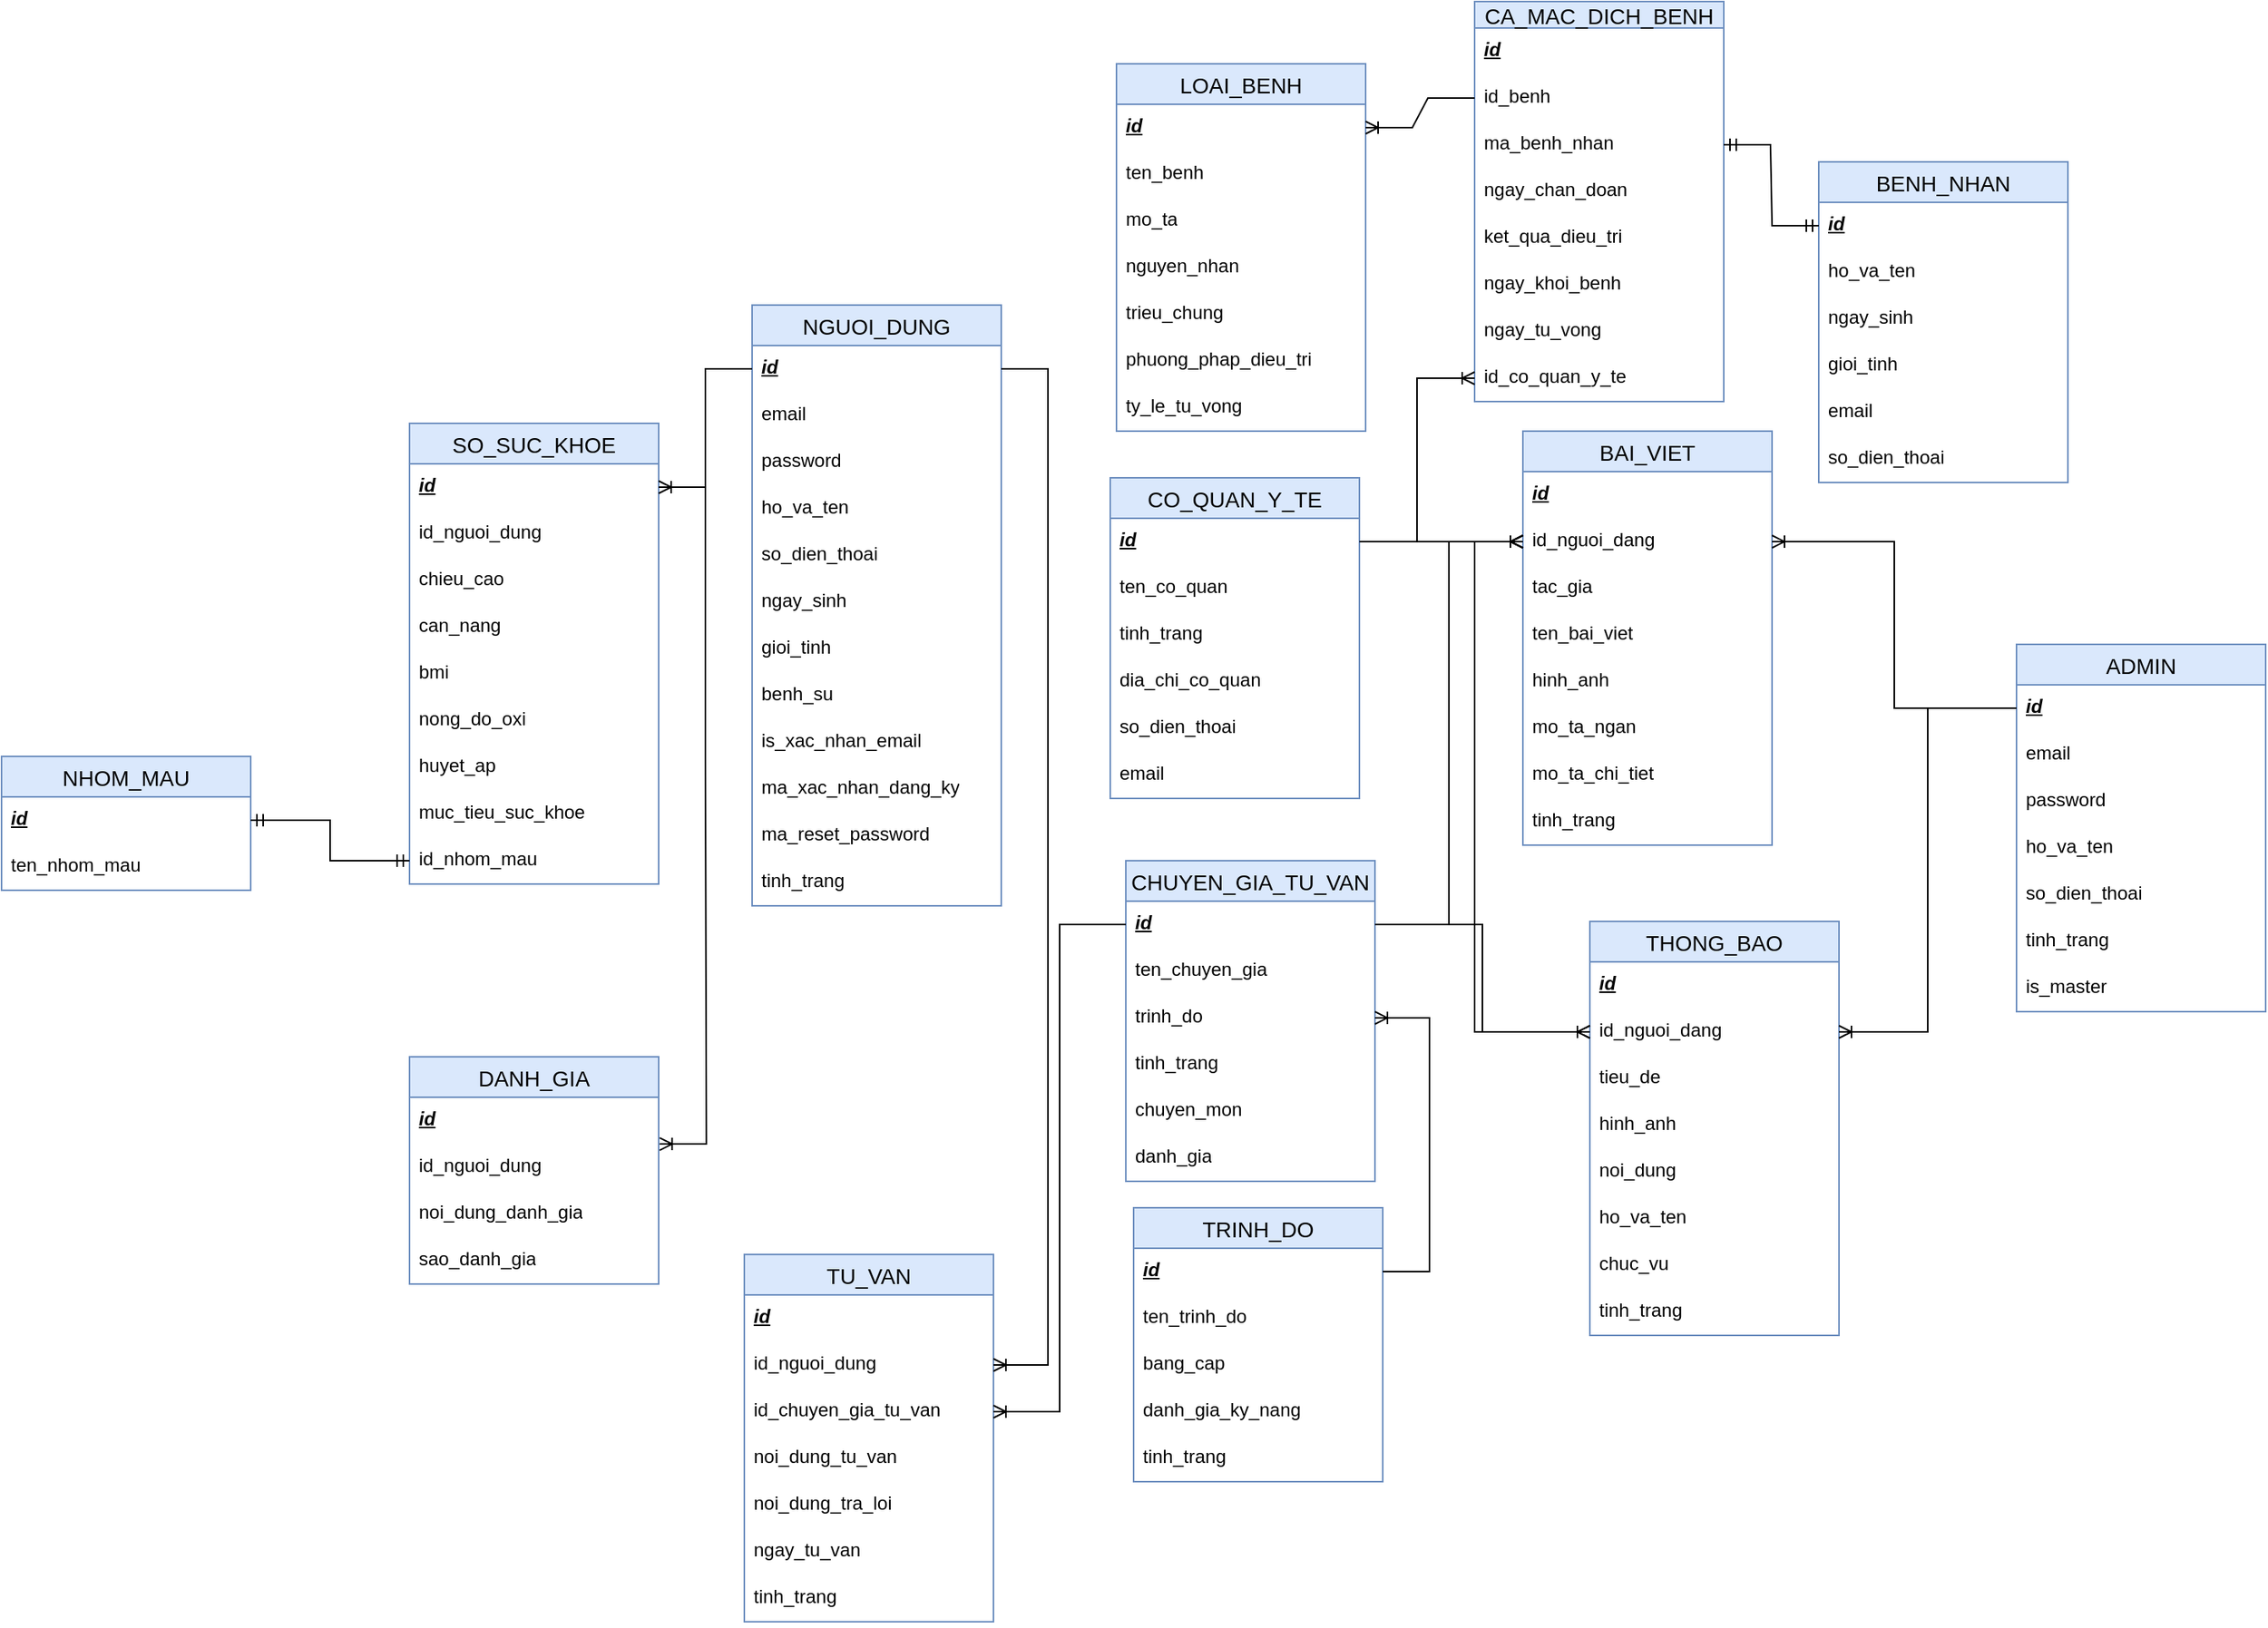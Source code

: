 <mxfile version="24.8.4">
  <diagram id="t9dSTeoqvGhKnrup0cK9" name="Trang-2">
    <mxGraphModel dx="2242" dy="531" grid="0" gridSize="10" guides="1" tooltips="1" connect="1" arrows="1" fold="1" page="0" pageScale="1" pageWidth="827" pageHeight="1169" math="0" shadow="0">
      <root>
        <mxCell id="0" />
        <mxCell id="1" parent="0" />
        <mxCell id="7sCz64JkW4zyO2tmwFbW-1" value="NGUOI_DUNG" style="swimlane;fontStyle=0;childLayout=stackLayout;horizontal=1;startSize=26;horizontalStack=0;resizeParent=1;resizeParentMax=0;resizeLast=0;collapsible=1;marginBottom=0;align=center;fontSize=14;fillColor=#dae8fc;strokeColor=#6c8ebf;" parent="1" vertex="1">
          <mxGeometry x="-403" y="230" width="160" height="386" as="geometry">
            <mxRectangle x="-379" y="280" width="130" height="29" as="alternateBounds" />
          </mxGeometry>
        </mxCell>
        <mxCell id="pv8q8BcIrjVy-YarjAFd-51" value="id" style="text;strokeColor=none;fillColor=none;spacingLeft=4;spacingRight=4;overflow=hidden;rotatable=0;points=[[0,0.5],[1,0.5]];portConstraint=eastwest;fontSize=12;whiteSpace=wrap;html=1;fontStyle=7" parent="7sCz64JkW4zyO2tmwFbW-1" vertex="1">
          <mxGeometry y="26" width="160" height="30" as="geometry" />
        </mxCell>
        <mxCell id="7sCz64JkW4zyO2tmwFbW-2" value="email" style="text;strokeColor=none;fillColor=none;spacingLeft=4;spacingRight=4;overflow=hidden;rotatable=0;points=[[0,0.5],[1,0.5]];portConstraint=eastwest;fontSize=12;whiteSpace=wrap;html=1;fontStyle=0" parent="7sCz64JkW4zyO2tmwFbW-1" vertex="1">
          <mxGeometry y="56" width="160" height="30" as="geometry" />
        </mxCell>
        <mxCell id="YBOyN7J89wjQ1aWQ57Ve-81" value="password" style="text;strokeColor=none;fillColor=none;spacingLeft=4;spacingRight=4;overflow=hidden;rotatable=0;points=[[0,0.5],[1,0.5]];portConstraint=eastwest;fontSize=12;whiteSpace=wrap;html=1;fontStyle=0" parent="7sCz64JkW4zyO2tmwFbW-1" vertex="1">
          <mxGeometry y="86" width="160" height="30" as="geometry" />
        </mxCell>
        <mxCell id="YBOyN7J89wjQ1aWQ57Ve-80" value="ho_va_ten" style="text;strokeColor=none;fillColor=none;spacingLeft=4;spacingRight=4;overflow=hidden;rotatable=0;points=[[0,0.5],[1,0.5]];portConstraint=eastwest;fontSize=12;whiteSpace=wrap;html=1;" parent="7sCz64JkW4zyO2tmwFbW-1" vertex="1">
          <mxGeometry y="116" width="160" height="30" as="geometry" />
        </mxCell>
        <mxCell id="7sCz64JkW4zyO2tmwFbW-3" value="so_dien_thoai" style="text;strokeColor=none;fillColor=none;spacingLeft=4;spacingRight=4;overflow=hidden;rotatable=0;points=[[0,0.5],[1,0.5]];portConstraint=eastwest;fontSize=12;whiteSpace=wrap;html=1;" parent="7sCz64JkW4zyO2tmwFbW-1" vertex="1">
          <mxGeometry y="146" width="160" height="30" as="geometry" />
        </mxCell>
        <mxCell id="7sCz64JkW4zyO2tmwFbW-4" value="ngay_sinh" style="text;strokeColor=none;fillColor=none;spacingLeft=4;spacingRight=4;overflow=hidden;rotatable=0;points=[[0,0.5],[1,0.5]];portConstraint=eastwest;fontSize=12;whiteSpace=wrap;html=1;" parent="7sCz64JkW4zyO2tmwFbW-1" vertex="1">
          <mxGeometry y="176" width="160" height="30" as="geometry" />
        </mxCell>
        <mxCell id="YBOyN7J89wjQ1aWQ57Ve-97" value="gioi_tinh" style="text;strokeColor=none;fillColor=none;spacingLeft=4;spacingRight=4;overflow=hidden;rotatable=0;points=[[0,0.5],[1,0.5]];portConstraint=eastwest;fontSize=12;whiteSpace=wrap;html=1;" parent="7sCz64JkW4zyO2tmwFbW-1" vertex="1">
          <mxGeometry y="206" width="160" height="30" as="geometry" />
        </mxCell>
        <mxCell id="K3TA7nT7IBFAVSTMMYG5-1" value="&lt;font style=&quot;vertical-align: inherit;&quot;&gt;&lt;font style=&quot;vertical-align: inherit;&quot;&gt;benh_su&lt;/font&gt;&lt;/font&gt;" style="text;strokeColor=none;fillColor=none;spacingLeft=4;spacingRight=4;overflow=hidden;rotatable=0;points=[[0,0.5],[1,0.5]];portConstraint=eastwest;fontSize=12;whiteSpace=wrap;html=1;" parent="7sCz64JkW4zyO2tmwFbW-1" vertex="1">
          <mxGeometry y="236" width="160" height="30" as="geometry" />
        </mxCell>
        <mxCell id="7sCz64JkW4zyO2tmwFbW-5" value="is_xac_nhan_email" style="text;strokeColor=none;fillColor=none;spacingLeft=4;spacingRight=4;overflow=hidden;rotatable=0;points=[[0,0.5],[1,0.5]];portConstraint=eastwest;fontSize=12;whiteSpace=wrap;html=1;" parent="7sCz64JkW4zyO2tmwFbW-1" vertex="1">
          <mxGeometry y="266" width="160" height="30" as="geometry" />
        </mxCell>
        <mxCell id="7sCz64JkW4zyO2tmwFbW-6" value="ma_xac_nhan_dang_ky" style="text;strokeColor=none;fillColor=none;spacingLeft=4;spacingRight=4;overflow=hidden;rotatable=0;points=[[0,0.5],[1,0.5]];portConstraint=eastwest;fontSize=12;whiteSpace=wrap;html=1;" parent="7sCz64JkW4zyO2tmwFbW-1" vertex="1">
          <mxGeometry y="296" width="160" height="30" as="geometry" />
        </mxCell>
        <mxCell id="X1IAccGIHCLKPfanxtwj-1" value="ma_reset_password" style="text;strokeColor=none;fillColor=none;spacingLeft=4;spacingRight=4;overflow=hidden;rotatable=0;points=[[0,0.5],[1,0.5]];portConstraint=eastwest;fontSize=12;whiteSpace=wrap;html=1;" parent="7sCz64JkW4zyO2tmwFbW-1" vertex="1">
          <mxGeometry y="326" width="160" height="30" as="geometry" />
        </mxCell>
        <mxCell id="pv8q8BcIrjVy-YarjAFd-65" value="tinh_trang" style="text;strokeColor=none;fillColor=none;spacingLeft=4;spacingRight=4;overflow=hidden;rotatable=0;points=[[0,0.5],[1,0.5]];portConstraint=eastwest;fontSize=12;whiteSpace=wrap;html=1;" parent="7sCz64JkW4zyO2tmwFbW-1" vertex="1">
          <mxGeometry y="356" width="160" height="30" as="geometry" />
        </mxCell>
        <mxCell id="M7riaCzkeFW2VXcS5Jm6-1" value="SO_SUC_KHOE" style="swimlane;fontStyle=0;childLayout=stackLayout;horizontal=1;startSize=26;horizontalStack=0;resizeParent=1;resizeParentMax=0;resizeLast=0;collapsible=1;marginBottom=0;align=center;fontSize=14;fillColor=#dae8fc;strokeColor=#6c8ebf;" parent="1" vertex="1">
          <mxGeometry x="-623" y="306" width="160" height="296" as="geometry" />
        </mxCell>
        <mxCell id="YBOyN7J89wjQ1aWQ57Ve-105" value="id" style="text;strokeColor=none;fillColor=none;spacingLeft=4;spacingRight=4;overflow=hidden;rotatable=0;points=[[0,0.5],[1,0.5]];portConstraint=eastwest;fontSize=12;whiteSpace=wrap;html=1;fontStyle=7" parent="M7riaCzkeFW2VXcS5Jm6-1" vertex="1">
          <mxGeometry y="26" width="160" height="30" as="geometry" />
        </mxCell>
        <mxCell id="M7riaCzkeFW2VXcS5Jm6-2" value="id_nguoi_dung" style="text;strokeColor=none;fillColor=none;spacingLeft=4;spacingRight=4;overflow=hidden;rotatable=0;points=[[0,0.5],[1,0.5]];portConstraint=eastwest;fontSize=12;whiteSpace=wrap;html=1;" parent="M7riaCzkeFW2VXcS5Jm6-1" vertex="1">
          <mxGeometry y="56" width="160" height="30" as="geometry" />
        </mxCell>
        <mxCell id="M7riaCzkeFW2VXcS5Jm6-5" value="chieu_cao" style="text;strokeColor=none;fillColor=none;spacingLeft=4;spacingRight=4;overflow=hidden;rotatable=0;points=[[0,0.5],[1,0.5]];portConstraint=eastwest;fontSize=12;whiteSpace=wrap;html=1;" parent="M7riaCzkeFW2VXcS5Jm6-1" vertex="1">
          <mxGeometry y="86" width="160" height="30" as="geometry" />
        </mxCell>
        <mxCell id="YBOyN7J89wjQ1aWQ57Ve-84" value="can_nang" style="text;strokeColor=none;fillColor=none;spacingLeft=4;spacingRight=4;overflow=hidden;rotatable=0;points=[[0,0.5],[1,0.5]];portConstraint=eastwest;fontSize=12;whiteSpace=wrap;html=1;" parent="M7riaCzkeFW2VXcS5Jm6-1" vertex="1">
          <mxGeometry y="116" width="160" height="30" as="geometry" />
        </mxCell>
        <mxCell id="YBOyN7J89wjQ1aWQ57Ve-86" value="bmi" style="text;strokeColor=none;fillColor=none;spacingLeft=4;spacingRight=4;overflow=hidden;rotatable=0;points=[[0,0.5],[1,0.5]];portConstraint=eastwest;fontSize=12;whiteSpace=wrap;html=1;" parent="M7riaCzkeFW2VXcS5Jm6-1" vertex="1">
          <mxGeometry y="146" width="160" height="30" as="geometry" />
        </mxCell>
        <mxCell id="pv8q8BcIrjVy-YarjAFd-64" value="nong_do_oxi" style="text;strokeColor=none;fillColor=none;spacingLeft=4;spacingRight=4;overflow=hidden;rotatable=0;points=[[0,0.5],[1,0.5]];portConstraint=eastwest;fontSize=12;whiteSpace=wrap;html=1;" parent="M7riaCzkeFW2VXcS5Jm6-1" vertex="1">
          <mxGeometry y="176" width="160" height="30" as="geometry" />
        </mxCell>
        <mxCell id="BHahCgvENP3E6zG44DGR-1" value="huyet_ap" style="text;strokeColor=none;fillColor=none;spacingLeft=4;spacingRight=4;overflow=hidden;rotatable=0;points=[[0,0.5],[1,0.5]];portConstraint=eastwest;fontSize=12;whiteSpace=wrap;html=1;" parent="M7riaCzkeFW2VXcS5Jm6-1" vertex="1">
          <mxGeometry y="206" width="160" height="30" as="geometry" />
        </mxCell>
        <mxCell id="K3TA7nT7IBFAVSTMMYG5-2" value="&lt;font style=&quot;vertical-align: inherit;&quot;&gt;&lt;font style=&quot;vertical-align: inherit;&quot;&gt;muc_tieu_suc_khoe&lt;/font&gt;&lt;/font&gt;" style="text;strokeColor=none;fillColor=none;spacingLeft=4;spacingRight=4;overflow=hidden;rotatable=0;points=[[0,0.5],[1,0.5]];portConstraint=eastwest;fontSize=12;whiteSpace=wrap;html=1;" parent="M7riaCzkeFW2VXcS5Jm6-1" vertex="1">
          <mxGeometry y="236" width="160" height="30" as="geometry" />
        </mxCell>
        <mxCell id="L98puYokEUI1ECVbYJN4-20" value="id_nhom_mau" style="text;strokeColor=none;fillColor=none;spacingLeft=4;spacingRight=4;overflow=hidden;rotatable=0;points=[[0,0.5],[1,0.5]];portConstraint=eastwest;fontSize=12;whiteSpace=wrap;html=1;" parent="M7riaCzkeFW2VXcS5Jm6-1" vertex="1">
          <mxGeometry y="266" width="160" height="30" as="geometry" />
        </mxCell>
        <mxCell id="pv8q8BcIrjVy-YarjAFd-14" value="BAI_VIET" style="swimlane;fontStyle=0;childLayout=stackLayout;horizontal=1;startSize=26;horizontalStack=0;resizeParent=1;resizeParentMax=0;resizeLast=0;collapsible=1;marginBottom=0;align=center;fontSize=14;fillColor=#dae8fc;strokeColor=#6c8ebf;" parent="1" vertex="1">
          <mxGeometry x="92" y="311" width="160" height="266" as="geometry" />
        </mxCell>
        <mxCell id="pv8q8BcIrjVy-YarjAFd-44" value="id" style="text;strokeColor=none;fillColor=none;spacingLeft=4;spacingRight=4;overflow=hidden;rotatable=0;points=[[0,0.5],[1,0.5]];portConstraint=eastwest;fontSize=12;whiteSpace=wrap;html=1;fontStyle=7" parent="pv8q8BcIrjVy-YarjAFd-14" vertex="1">
          <mxGeometry y="26" width="160" height="30" as="geometry" />
        </mxCell>
        <mxCell id="pv8q8BcIrjVy-YarjAFd-20" value="id_nguoi_dang" style="text;strokeColor=none;fillColor=none;spacingLeft=4;spacingRight=4;overflow=hidden;rotatable=0;points=[[0,0.5],[1,0.5]];portConstraint=eastwest;fontSize=12;whiteSpace=wrap;html=1;" parent="pv8q8BcIrjVy-YarjAFd-14" vertex="1">
          <mxGeometry y="56" width="160" height="30" as="geometry" />
        </mxCell>
        <mxCell id="L98puYokEUI1ECVbYJN4-34" value="&lt;font style=&quot;vertical-align: inherit;&quot;&gt;&lt;font style=&quot;vertical-align: inherit;&quot;&gt;tac_gia&lt;/font&gt;&lt;/font&gt;" style="text;strokeColor=none;fillColor=none;spacingLeft=4;spacingRight=4;overflow=hidden;rotatable=0;points=[[0,0.5],[1,0.5]];portConstraint=eastwest;fontSize=12;whiteSpace=wrap;html=1;" parent="pv8q8BcIrjVy-YarjAFd-14" vertex="1">
          <mxGeometry y="86" width="160" height="30" as="geometry" />
        </mxCell>
        <mxCell id="pv8q8BcIrjVy-YarjAFd-16" value="ten_bai_viet" style="text;strokeColor=none;fillColor=none;spacingLeft=4;spacingRight=4;overflow=hidden;rotatable=0;points=[[0,0.5],[1,0.5]];portConstraint=eastwest;fontSize=12;whiteSpace=wrap;html=1;" parent="pv8q8BcIrjVy-YarjAFd-14" vertex="1">
          <mxGeometry y="116" width="160" height="30" as="geometry" />
        </mxCell>
        <mxCell id="pv8q8BcIrjVy-YarjAFd-17" value="hinh_anh" style="text;strokeColor=none;fillColor=none;spacingLeft=4;spacingRight=4;overflow=hidden;rotatable=0;points=[[0,0.5],[1,0.5]];portConstraint=eastwest;fontSize=12;whiteSpace=wrap;html=1;" parent="pv8q8BcIrjVy-YarjAFd-14" vertex="1">
          <mxGeometry y="146" width="160" height="30" as="geometry" />
        </mxCell>
        <mxCell id="pv8q8BcIrjVy-YarjAFd-19" value="mo_ta_ngan" style="text;strokeColor=none;fillColor=none;spacingLeft=4;spacingRight=4;overflow=hidden;rotatable=0;points=[[0,0.5],[1,0.5]];portConstraint=eastwest;fontSize=12;whiteSpace=wrap;html=1;" parent="pv8q8BcIrjVy-YarjAFd-14" vertex="1">
          <mxGeometry y="176" width="160" height="30" as="geometry" />
        </mxCell>
        <mxCell id="v_e1AB3VxnnW-56_NmVR-10" value="mo_ta_chi_tiet" style="text;strokeColor=none;fillColor=none;spacingLeft=4;spacingRight=4;overflow=hidden;rotatable=0;points=[[0,0.5],[1,0.5]];portConstraint=eastwest;fontSize=12;whiteSpace=wrap;html=1;" parent="pv8q8BcIrjVy-YarjAFd-14" vertex="1">
          <mxGeometry y="206" width="160" height="30" as="geometry" />
        </mxCell>
        <mxCell id="pv8q8BcIrjVy-YarjAFd-18" value="tinh_trang" style="text;strokeColor=none;fillColor=none;spacingLeft=4;spacingRight=4;overflow=hidden;rotatable=0;points=[[0,0.5],[1,0.5]];portConstraint=eastwest;fontSize=12;whiteSpace=wrap;html=1;" parent="pv8q8BcIrjVy-YarjAFd-14" vertex="1">
          <mxGeometry y="236" width="160" height="30" as="geometry" />
        </mxCell>
        <mxCell id="pv8q8BcIrjVy-YarjAFd-28" value="ADMIN" style="swimlane;fontStyle=0;childLayout=stackLayout;horizontal=1;startSize=26;horizontalStack=0;resizeParent=1;resizeParentMax=0;resizeLast=0;collapsible=1;marginBottom=0;align=center;fontSize=14;fillColor=#dae8fc;strokeColor=#6c8ebf;" parent="1" vertex="1">
          <mxGeometry x="409" y="448" width="160" height="236" as="geometry" />
        </mxCell>
        <mxCell id="YBOyN7J89wjQ1aWQ57Ve-100" value="id" style="text;strokeColor=none;fillColor=none;spacingLeft=4;spacingRight=4;overflow=hidden;rotatable=0;points=[[0,0.5],[1,0.5]];portConstraint=eastwest;fontSize=12;whiteSpace=wrap;html=1;fontStyle=7" parent="pv8q8BcIrjVy-YarjAFd-28" vertex="1">
          <mxGeometry y="26" width="160" height="30" as="geometry" />
        </mxCell>
        <mxCell id="pv8q8BcIrjVy-YarjAFd-29" value="email" style="text;strokeColor=none;fillColor=none;spacingLeft=4;spacingRight=4;overflow=hidden;rotatable=0;points=[[0,0.5],[1,0.5]];portConstraint=eastwest;fontSize=12;whiteSpace=wrap;html=1;" parent="pv8q8BcIrjVy-YarjAFd-28" vertex="1">
          <mxGeometry y="56" width="160" height="30" as="geometry" />
        </mxCell>
        <mxCell id="YBOyN7J89wjQ1aWQ57Ve-101" value="password" style="text;strokeColor=none;fillColor=none;spacingLeft=4;spacingRight=4;overflow=hidden;rotatable=0;points=[[0,0.5],[1,0.5]];portConstraint=eastwest;fontSize=12;whiteSpace=wrap;html=1;" parent="pv8q8BcIrjVy-YarjAFd-28" vertex="1">
          <mxGeometry y="86" width="160" height="30" as="geometry" />
        </mxCell>
        <mxCell id="YBOyN7J89wjQ1aWQ57Ve-102" value="ho_va_ten" style="text;strokeColor=none;fillColor=none;spacingLeft=4;spacingRight=4;overflow=hidden;rotatable=0;points=[[0,0.5],[1,0.5]];portConstraint=eastwest;fontSize=12;whiteSpace=wrap;html=1;" parent="pv8q8BcIrjVy-YarjAFd-28" vertex="1">
          <mxGeometry y="116" width="160" height="30" as="geometry" />
        </mxCell>
        <mxCell id="v_e1AB3VxnnW-56_NmVR-12" value="so_dien_thoai" style="text;strokeColor=none;fillColor=none;spacingLeft=4;spacingRight=4;overflow=hidden;rotatable=0;points=[[0,0.5],[1,0.5]];portConstraint=eastwest;fontSize=12;whiteSpace=wrap;html=1;" parent="pv8q8BcIrjVy-YarjAFd-28" vertex="1">
          <mxGeometry y="146" width="160" height="30" as="geometry" />
        </mxCell>
        <mxCell id="pv8q8BcIrjVy-YarjAFd-63" value="tinh_trang" style="text;strokeColor=none;fillColor=none;spacingLeft=4;spacingRight=4;overflow=hidden;rotatable=0;points=[[0,0.5],[1,0.5]];portConstraint=eastwest;fontSize=12;whiteSpace=wrap;html=1;" parent="pv8q8BcIrjVy-YarjAFd-28" vertex="1">
          <mxGeometry y="176" width="160" height="30" as="geometry" />
        </mxCell>
        <mxCell id="K3TA7nT7IBFAVSTMMYG5-39" value="is_master" style="text;strokeColor=none;fillColor=none;spacingLeft=4;spacingRight=4;overflow=hidden;rotatable=0;points=[[0,0.5],[1,0.5]];portConstraint=eastwest;fontSize=12;whiteSpace=wrap;html=1;" parent="pv8q8BcIrjVy-YarjAFd-28" vertex="1">
          <mxGeometry y="206" width="160" height="30" as="geometry" />
        </mxCell>
        <mxCell id="v_e1AB3VxnnW-56_NmVR-21" value="THONG_BAO" style="swimlane;fontStyle=0;childLayout=stackLayout;horizontal=1;startSize=26;horizontalStack=0;resizeParent=1;resizeParentMax=0;resizeLast=0;collapsible=1;marginBottom=0;align=center;fontSize=14;fillColor=#dae8fc;strokeColor=#6c8ebf;" parent="1" vertex="1">
          <mxGeometry x="135" y="626" width="160" height="266" as="geometry" />
        </mxCell>
        <mxCell id="v_e1AB3VxnnW-56_NmVR-22" value="id" style="text;strokeColor=none;fillColor=none;spacingLeft=4;spacingRight=4;overflow=hidden;rotatable=0;points=[[0,0.5],[1,0.5]];portConstraint=eastwest;fontSize=12;whiteSpace=wrap;html=1;fontStyle=7" parent="v_e1AB3VxnnW-56_NmVR-21" vertex="1">
          <mxGeometry y="26" width="160" height="30" as="geometry" />
        </mxCell>
        <mxCell id="v_e1AB3VxnnW-56_NmVR-23" value="id_nguoi_dang" style="text;strokeColor=none;fillColor=none;spacingLeft=4;spacingRight=4;overflow=hidden;rotatable=0;points=[[0,0.5],[1,0.5]];portConstraint=eastwest;fontSize=12;whiteSpace=wrap;html=1;" parent="v_e1AB3VxnnW-56_NmVR-21" vertex="1">
          <mxGeometry y="56" width="160" height="30" as="geometry" />
        </mxCell>
        <mxCell id="v_e1AB3VxnnW-56_NmVR-24" value="tieu_de" style="text;strokeColor=none;fillColor=none;spacingLeft=4;spacingRight=4;overflow=hidden;rotatable=0;points=[[0,0.5],[1,0.5]];portConstraint=eastwest;fontSize=12;whiteSpace=wrap;html=1;" parent="v_e1AB3VxnnW-56_NmVR-21" vertex="1">
          <mxGeometry y="86" width="160" height="30" as="geometry" />
        </mxCell>
        <mxCell id="v_e1AB3VxnnW-56_NmVR-25" value="hinh_anh" style="text;strokeColor=none;fillColor=none;spacingLeft=4;spacingRight=4;overflow=hidden;rotatable=0;points=[[0,0.5],[1,0.5]];portConstraint=eastwest;fontSize=12;whiteSpace=wrap;html=1;" parent="v_e1AB3VxnnW-56_NmVR-21" vertex="1">
          <mxGeometry y="116" width="160" height="30" as="geometry" />
        </mxCell>
        <mxCell id="v_e1AB3VxnnW-56_NmVR-26" value="noi_dung" style="text;strokeColor=none;fillColor=none;spacingLeft=4;spacingRight=4;overflow=hidden;rotatable=0;points=[[0,0.5],[1,0.5]];portConstraint=eastwest;fontSize=12;whiteSpace=wrap;html=1;" parent="v_e1AB3VxnnW-56_NmVR-21" vertex="1">
          <mxGeometry y="146" width="160" height="30" as="geometry" />
        </mxCell>
        <mxCell id="v_e1AB3VxnnW-56_NmVR-27" value="ho_va_ten" style="text;strokeColor=none;fillColor=none;spacingLeft=4;spacingRight=4;overflow=hidden;rotatable=0;points=[[0,0.5],[1,0.5]];portConstraint=eastwest;fontSize=12;whiteSpace=wrap;html=1;" parent="v_e1AB3VxnnW-56_NmVR-21" vertex="1">
          <mxGeometry y="176" width="160" height="30" as="geometry" />
        </mxCell>
        <mxCell id="v_e1AB3VxnnW-56_NmVR-29" value="chuc_vu" style="text;strokeColor=none;fillColor=none;spacingLeft=4;spacingRight=4;overflow=hidden;rotatable=0;points=[[0,0.5],[1,0.5]];portConstraint=eastwest;fontSize=12;whiteSpace=wrap;html=1;" parent="v_e1AB3VxnnW-56_NmVR-21" vertex="1">
          <mxGeometry y="206" width="160" height="30" as="geometry" />
        </mxCell>
        <mxCell id="v_e1AB3VxnnW-56_NmVR-28" value="tinh_trang" style="text;strokeColor=none;fillColor=none;spacingLeft=4;spacingRight=4;overflow=hidden;rotatable=0;points=[[0,0.5],[1,0.5]];portConstraint=eastwest;fontSize=12;whiteSpace=wrap;html=1;" parent="v_e1AB3VxnnW-56_NmVR-21" vertex="1">
          <mxGeometry y="236" width="160" height="30" as="geometry" />
        </mxCell>
        <mxCell id="v_e1AB3VxnnW-56_NmVR-13" value="TU_VAN" style="swimlane;fontStyle=0;childLayout=stackLayout;horizontal=1;startSize=26;horizontalStack=0;resizeParent=1;resizeParentMax=0;resizeLast=0;collapsible=1;marginBottom=0;align=center;fontSize=14;fillColor=#dae8fc;strokeColor=#6c8ebf;" parent="1" vertex="1">
          <mxGeometry x="-408" y="840" width="160" height="236" as="geometry" />
        </mxCell>
        <mxCell id="v_e1AB3VxnnW-56_NmVR-14" value="id" style="text;strokeColor=none;fillColor=none;spacingLeft=4;spacingRight=4;overflow=hidden;rotatable=0;points=[[0,0.5],[1,0.5]];portConstraint=eastwest;fontSize=12;whiteSpace=wrap;html=1;fontStyle=7" parent="v_e1AB3VxnnW-56_NmVR-13" vertex="1">
          <mxGeometry y="26" width="160" height="30" as="geometry" />
        </mxCell>
        <mxCell id="v_e1AB3VxnnW-56_NmVR-15" value="id_nguoi_dung" style="text;strokeColor=none;fillColor=none;spacingLeft=4;spacingRight=4;overflow=hidden;rotatable=0;points=[[0,0.5],[1,0.5]];portConstraint=eastwest;fontSize=12;whiteSpace=wrap;html=1;" parent="v_e1AB3VxnnW-56_NmVR-13" vertex="1">
          <mxGeometry y="56" width="160" height="30" as="geometry" />
        </mxCell>
        <mxCell id="v_e1AB3VxnnW-56_NmVR-62" value="id_chuyen_gia_tu_van" style="text;strokeColor=none;fillColor=none;spacingLeft=4;spacingRight=4;overflow=hidden;rotatable=0;points=[[0,0.5],[1,0.5]];portConstraint=eastwest;fontSize=12;whiteSpace=wrap;html=1;" parent="v_e1AB3VxnnW-56_NmVR-13" vertex="1">
          <mxGeometry y="86" width="160" height="30" as="geometry" />
        </mxCell>
        <mxCell id="v_e1AB3VxnnW-56_NmVR-16" value="noi_dung_tu_van" style="text;strokeColor=none;fillColor=none;spacingLeft=4;spacingRight=4;overflow=hidden;rotatable=0;points=[[0,0.5],[1,0.5]];portConstraint=eastwest;fontSize=12;whiteSpace=wrap;html=1;" parent="v_e1AB3VxnnW-56_NmVR-13" vertex="1">
          <mxGeometry y="116" width="160" height="30" as="geometry" />
        </mxCell>
        <mxCell id="v_e1AB3VxnnW-56_NmVR-17" value="noi_dung_tra_loi" style="text;strokeColor=none;fillColor=none;spacingLeft=4;spacingRight=4;overflow=hidden;rotatable=0;points=[[0,0.5],[1,0.5]];portConstraint=eastwest;fontSize=12;whiteSpace=wrap;html=1;" parent="v_e1AB3VxnnW-56_NmVR-13" vertex="1">
          <mxGeometry y="146" width="160" height="30" as="geometry" />
        </mxCell>
        <mxCell id="v_e1AB3VxnnW-56_NmVR-18" value="ngay_tu_van" style="text;strokeColor=none;fillColor=none;spacingLeft=4;spacingRight=4;overflow=hidden;rotatable=0;points=[[0,0.5],[1,0.5]];portConstraint=eastwest;fontSize=12;whiteSpace=wrap;html=1;" parent="v_e1AB3VxnnW-56_NmVR-13" vertex="1">
          <mxGeometry y="176" width="160" height="30" as="geometry" />
        </mxCell>
        <mxCell id="K3TA7nT7IBFAVSTMMYG5-30" value="tinh_trang" style="text;strokeColor=none;fillColor=none;spacingLeft=4;spacingRight=4;overflow=hidden;rotatable=0;points=[[0,0.5],[1,0.5]];portConstraint=eastwest;fontSize=12;whiteSpace=wrap;html=1;" parent="v_e1AB3VxnnW-56_NmVR-13" vertex="1">
          <mxGeometry y="206" width="160" height="30" as="geometry" />
        </mxCell>
        <mxCell id="v_e1AB3VxnnW-56_NmVR-30" value="DANH_GIA" style="swimlane;fontStyle=0;childLayout=stackLayout;horizontal=1;startSize=26;horizontalStack=0;resizeParent=1;resizeParentMax=0;resizeLast=0;collapsible=1;marginBottom=0;align=center;fontSize=14;fillColor=#dae8fc;strokeColor=#6c8ebf;" parent="1" vertex="1">
          <mxGeometry x="-623" y="713" width="160" height="146" as="geometry" />
        </mxCell>
        <mxCell id="v_e1AB3VxnnW-56_NmVR-31" value="id" style="text;strokeColor=none;fillColor=none;spacingLeft=4;spacingRight=4;overflow=hidden;rotatable=0;points=[[0,0.5],[1,0.5]];portConstraint=eastwest;fontSize=12;whiteSpace=wrap;html=1;fontStyle=7" parent="v_e1AB3VxnnW-56_NmVR-30" vertex="1">
          <mxGeometry y="26" width="160" height="30" as="geometry" />
        </mxCell>
        <mxCell id="v_e1AB3VxnnW-56_NmVR-32" value="id_nguoi_dung" style="text;strokeColor=none;fillColor=none;spacingLeft=4;spacingRight=4;overflow=hidden;rotatable=0;points=[[0,0.5],[1,0.5]];portConstraint=eastwest;fontSize=12;whiteSpace=wrap;html=1;" parent="v_e1AB3VxnnW-56_NmVR-30" vertex="1">
          <mxGeometry y="56" width="160" height="30" as="geometry" />
        </mxCell>
        <mxCell id="v_e1AB3VxnnW-56_NmVR-33" value="noi_dung_danh_gia" style="text;strokeColor=none;fillColor=none;spacingLeft=4;spacingRight=4;overflow=hidden;rotatable=0;points=[[0,0.5],[1,0.5]];portConstraint=eastwest;fontSize=12;whiteSpace=wrap;html=1;" parent="v_e1AB3VxnnW-56_NmVR-30" vertex="1">
          <mxGeometry y="86" width="160" height="30" as="geometry" />
        </mxCell>
        <mxCell id="v_e1AB3VxnnW-56_NmVR-34" value="sao_danh_gia" style="text;strokeColor=none;fillColor=none;spacingLeft=4;spacingRight=4;overflow=hidden;rotatable=0;points=[[0,0.5],[1,0.5]];portConstraint=eastwest;fontSize=12;whiteSpace=wrap;html=1;" parent="v_e1AB3VxnnW-56_NmVR-30" vertex="1">
          <mxGeometry y="116" width="160" height="30" as="geometry" />
        </mxCell>
        <mxCell id="v_e1AB3VxnnW-56_NmVR-38" value="CA_MAC_DICH_BENH" style="swimlane;fontStyle=0;childLayout=stackLayout;horizontal=1;startSize=17;horizontalStack=0;resizeParent=1;resizeParentMax=0;resizeLast=0;collapsible=1;marginBottom=0;align=center;fontSize=14;fillColor=#dae8fc;strokeColor=#6c8ebf;" parent="1" vertex="1">
          <mxGeometry x="61" y="35" width="160" height="257" as="geometry" />
        </mxCell>
        <mxCell id="v_e1AB3VxnnW-56_NmVR-39" value="id" style="text;strokeColor=none;fillColor=none;spacingLeft=4;spacingRight=4;overflow=hidden;rotatable=0;points=[[0,0.5],[1,0.5]];portConstraint=eastwest;fontSize=12;whiteSpace=wrap;html=1;fontStyle=7" parent="v_e1AB3VxnnW-56_NmVR-38" vertex="1">
          <mxGeometry y="17" width="160" height="30" as="geometry" />
        </mxCell>
        <mxCell id="v_e1AB3VxnnW-56_NmVR-41" value="id_benh" style="text;strokeColor=none;fillColor=none;spacingLeft=4;spacingRight=4;overflow=hidden;rotatable=0;points=[[0,0.5],[1,0.5]];portConstraint=eastwest;fontSize=12;whiteSpace=wrap;html=1;" parent="v_e1AB3VxnnW-56_NmVR-38" vertex="1">
          <mxGeometry y="47" width="160" height="30" as="geometry" />
        </mxCell>
        <mxCell id="v_e1AB3VxnnW-56_NmVR-42" value="ma_benh_nhan" style="text;strokeColor=none;fillColor=none;spacingLeft=4;spacingRight=4;overflow=hidden;rotatable=0;points=[[0,0.5],[1,0.5]];portConstraint=eastwest;fontSize=12;whiteSpace=wrap;html=1;" parent="v_e1AB3VxnnW-56_NmVR-38" vertex="1">
          <mxGeometry y="77" width="160" height="30" as="geometry" />
        </mxCell>
        <mxCell id="v_e1AB3VxnnW-56_NmVR-44" value="ngay_chan_doan" style="text;strokeColor=none;fillColor=none;spacingLeft=4;spacingRight=4;overflow=hidden;rotatable=0;points=[[0,0.5],[1,0.5]];portConstraint=eastwest;fontSize=12;whiteSpace=wrap;html=1;" parent="v_e1AB3VxnnW-56_NmVR-38" vertex="1">
          <mxGeometry y="107" width="160" height="30" as="geometry" />
        </mxCell>
        <mxCell id="L98puYokEUI1ECVbYJN4-57" value="ket_qua_dieu_tri" style="text;strokeColor=none;fillColor=none;spacingLeft=4;spacingRight=4;overflow=hidden;rotatable=0;points=[[0,0.5],[1,0.5]];portConstraint=eastwest;fontSize=12;whiteSpace=wrap;html=1;" parent="v_e1AB3VxnnW-56_NmVR-38" vertex="1">
          <mxGeometry y="137" width="160" height="30" as="geometry" />
        </mxCell>
        <mxCell id="K3TA7nT7IBFAVSTMMYG5-12" value="ngay_khoi_benh" style="text;strokeColor=none;fillColor=none;spacingLeft=4;spacingRight=4;overflow=hidden;rotatable=0;points=[[0,0.5],[1,0.5]];portConstraint=eastwest;fontSize=12;whiteSpace=wrap;html=1;" parent="v_e1AB3VxnnW-56_NmVR-38" vertex="1">
          <mxGeometry y="167" width="160" height="30" as="geometry" />
        </mxCell>
        <mxCell id="K3TA7nT7IBFAVSTMMYG5-13" value="ngay_tu_vong" style="text;strokeColor=none;fillColor=none;spacingLeft=4;spacingRight=4;overflow=hidden;rotatable=0;points=[[0,0.5],[1,0.5]];portConstraint=eastwest;fontSize=12;whiteSpace=wrap;html=1;" parent="v_e1AB3VxnnW-56_NmVR-38" vertex="1">
          <mxGeometry y="197" width="160" height="30" as="geometry" />
        </mxCell>
        <mxCell id="K3TA7nT7IBFAVSTMMYG5-14" value="id_co_quan_y_te" style="text;strokeColor=none;fillColor=none;spacingLeft=4;spacingRight=4;overflow=hidden;rotatable=0;points=[[0,0.5],[1,0.5]];portConstraint=eastwest;fontSize=12;whiteSpace=wrap;html=1;" parent="v_e1AB3VxnnW-56_NmVR-38" vertex="1">
          <mxGeometry y="227" width="160" height="30" as="geometry" />
        </mxCell>
        <mxCell id="L98puYokEUI1ECVbYJN4-1" value="CHUYEN_GIA_TU_VAN" style="swimlane;fontStyle=0;childLayout=stackLayout;horizontal=1;startSize=26;horizontalStack=0;resizeParent=1;resizeParentMax=0;resizeLast=0;collapsible=1;marginBottom=0;align=center;fontSize=14;fillColor=#dae8fc;strokeColor=#6c8ebf;" parent="1" vertex="1">
          <mxGeometry x="-163" y="587" width="160" height="206" as="geometry" />
        </mxCell>
        <mxCell id="L98puYokEUI1ECVbYJN4-2" value="id" style="text;strokeColor=none;fillColor=none;spacingLeft=4;spacingRight=4;overflow=hidden;rotatable=0;points=[[0,0.5],[1,0.5]];portConstraint=eastwest;fontSize=12;whiteSpace=wrap;html=1;fontStyle=7" parent="L98puYokEUI1ECVbYJN4-1" vertex="1">
          <mxGeometry y="26" width="160" height="30" as="geometry" />
        </mxCell>
        <mxCell id="L98puYokEUI1ECVbYJN4-8" value="ten_chuyen_gia" style="text;strokeColor=none;fillColor=none;spacingLeft=4;spacingRight=4;overflow=hidden;rotatable=0;points=[[0,0.5],[1,0.5]];portConstraint=eastwest;fontSize=12;whiteSpace=wrap;html=1;" parent="L98puYokEUI1ECVbYJN4-1" vertex="1">
          <mxGeometry y="56" width="160" height="30" as="geometry" />
        </mxCell>
        <mxCell id="L98puYokEUI1ECVbYJN4-5" value="trinh_do" style="text;strokeColor=none;fillColor=none;spacingLeft=4;spacingRight=4;overflow=hidden;rotatable=0;points=[[0,0.5],[1,0.5]];portConstraint=eastwest;fontSize=12;whiteSpace=wrap;html=1;" parent="L98puYokEUI1ECVbYJN4-1" vertex="1">
          <mxGeometry y="86" width="160" height="30" as="geometry" />
        </mxCell>
        <mxCell id="L98puYokEUI1ECVbYJN4-9" value="tinh_trang" style="text;strokeColor=none;fillColor=none;spacingLeft=4;spacingRight=4;overflow=hidden;rotatable=0;points=[[0,0.5],[1,0.5]];portConstraint=eastwest;fontSize=12;whiteSpace=wrap;html=1;" parent="L98puYokEUI1ECVbYJN4-1" vertex="1">
          <mxGeometry y="116" width="160" height="30" as="geometry" />
        </mxCell>
        <mxCell id="K3TA7nT7IBFAVSTMMYG5-26" value="chuyen_mon" style="text;strokeColor=none;fillColor=none;spacingLeft=4;spacingRight=4;overflow=hidden;rotatable=0;points=[[0,0.5],[1,0.5]];portConstraint=eastwest;fontSize=12;whiteSpace=wrap;html=1;" parent="L98puYokEUI1ECVbYJN4-1" vertex="1">
          <mxGeometry y="146" width="160" height="30" as="geometry" />
        </mxCell>
        <mxCell id="K3TA7nT7IBFAVSTMMYG5-27" value="danh_gia" style="text;strokeColor=none;fillColor=none;spacingLeft=4;spacingRight=4;overflow=hidden;rotatable=0;points=[[0,0.5],[1,0.5]];portConstraint=eastwest;fontSize=12;whiteSpace=wrap;html=1;" parent="L98puYokEUI1ECVbYJN4-1" vertex="1">
          <mxGeometry y="176" width="160" height="30" as="geometry" />
        </mxCell>
        <mxCell id="L98puYokEUI1ECVbYJN4-15" value="TRINH_DO" style="swimlane;fontStyle=0;childLayout=stackLayout;horizontal=1;startSize=26;horizontalStack=0;resizeParent=1;resizeParentMax=0;resizeLast=0;collapsible=1;marginBottom=0;align=center;fontSize=14;fillColor=#dae8fc;strokeColor=#6c8ebf;" parent="1" vertex="1">
          <mxGeometry x="-158" y="810" width="160" height="176" as="geometry" />
        </mxCell>
        <mxCell id="L98puYokEUI1ECVbYJN4-16" value="id" style="text;strokeColor=none;fillColor=none;spacingLeft=4;spacingRight=4;overflow=hidden;rotatable=0;points=[[0,0.5],[1,0.5]];portConstraint=eastwest;fontSize=12;whiteSpace=wrap;html=1;fontStyle=7" parent="L98puYokEUI1ECVbYJN4-15" vertex="1">
          <mxGeometry y="26" width="160" height="30" as="geometry" />
        </mxCell>
        <mxCell id="L98puYokEUI1ECVbYJN4-17" value="ten_trinh_do" style="text;strokeColor=none;fillColor=none;spacingLeft=4;spacingRight=4;overflow=hidden;rotatable=0;points=[[0,0.5],[1,0.5]];portConstraint=eastwest;fontSize=12;whiteSpace=wrap;html=1;" parent="L98puYokEUI1ECVbYJN4-15" vertex="1">
          <mxGeometry y="56" width="160" height="30" as="geometry" />
        </mxCell>
        <mxCell id="L98puYokEUI1ECVbYJN4-19" value="bang_cap" style="text;strokeColor=none;fillColor=none;spacingLeft=4;spacingRight=4;overflow=hidden;rotatable=0;points=[[0,0.5],[1,0.5]];portConstraint=eastwest;fontSize=12;whiteSpace=wrap;html=1;" parent="L98puYokEUI1ECVbYJN4-15" vertex="1">
          <mxGeometry y="86" width="160" height="30" as="geometry" />
        </mxCell>
        <mxCell id="K3TA7nT7IBFAVSTMMYG5-28" value="danh_gia_ky_nang" style="text;strokeColor=none;fillColor=none;spacingLeft=4;spacingRight=4;overflow=hidden;rotatable=0;points=[[0,0.5],[1,0.5]];portConstraint=eastwest;fontSize=12;whiteSpace=wrap;html=1;" parent="L98puYokEUI1ECVbYJN4-15" vertex="1">
          <mxGeometry y="116" width="160" height="30" as="geometry" />
        </mxCell>
        <mxCell id="K3TA7nT7IBFAVSTMMYG5-29" value="tinh_trang" style="text;strokeColor=none;fillColor=none;spacingLeft=4;spacingRight=4;overflow=hidden;rotatable=0;points=[[0,0.5],[1,0.5]];portConstraint=eastwest;fontSize=12;whiteSpace=wrap;html=1;" parent="L98puYokEUI1ECVbYJN4-15" vertex="1">
          <mxGeometry y="146" width="160" height="30" as="geometry" />
        </mxCell>
        <mxCell id="L98puYokEUI1ECVbYJN4-21" value="NHOM_MAU" style="swimlane;fontStyle=0;childLayout=stackLayout;horizontal=1;startSize=26;horizontalStack=0;resizeParent=1;resizeParentMax=0;resizeLast=0;collapsible=1;marginBottom=0;align=center;fontSize=14;fillColor=#dae8fc;strokeColor=#6c8ebf;" parent="1" vertex="1">
          <mxGeometry x="-885" y="520" width="160" height="86" as="geometry" />
        </mxCell>
        <mxCell id="L98puYokEUI1ECVbYJN4-22" value="id" style="text;strokeColor=none;fillColor=none;spacingLeft=4;spacingRight=4;overflow=hidden;rotatable=0;points=[[0,0.5],[1,0.5]];portConstraint=eastwest;fontSize=12;whiteSpace=wrap;html=1;fontStyle=7" parent="L98puYokEUI1ECVbYJN4-21" vertex="1">
          <mxGeometry y="26" width="160" height="30" as="geometry" />
        </mxCell>
        <mxCell id="L98puYokEUI1ECVbYJN4-23" value="ten_nhom_mau" style="text;strokeColor=none;fillColor=none;spacingLeft=4;spacingRight=4;overflow=hidden;rotatable=0;points=[[0,0.5],[1,0.5]];portConstraint=eastwest;fontSize=12;whiteSpace=wrap;html=1;" parent="L98puYokEUI1ECVbYJN4-21" vertex="1">
          <mxGeometry y="56" width="160" height="30" as="geometry" />
        </mxCell>
        <mxCell id="L98puYokEUI1ECVbYJN4-25" value="" style="edgeStyle=orthogonalEdgeStyle;fontSize=12;html=1;endArrow=ERmandOne;startArrow=ERmandOne;rounded=0;exitX=1;exitY=0.5;exitDx=0;exitDy=0;entryX=0;entryY=0.5;entryDx=0;entryDy=0;" parent="1" source="L98puYokEUI1ECVbYJN4-22" target="L98puYokEUI1ECVbYJN4-20" edge="1">
          <mxGeometry width="100" height="100" relative="1" as="geometry">
            <mxPoint x="-697" y="499" as="sourcePoint" />
            <mxPoint x="-597" y="399" as="targetPoint" />
          </mxGeometry>
        </mxCell>
        <mxCell id="L98puYokEUI1ECVbYJN4-10" value="CO_QUAN_Y_TE" style="swimlane;fontStyle=0;childLayout=stackLayout;horizontal=1;startSize=26;horizontalStack=0;resizeParent=1;resizeParentMax=0;resizeLast=0;collapsible=1;marginBottom=0;align=center;fontSize=14;fillColor=#dae8fc;strokeColor=#6c8ebf;" parent="1" vertex="1">
          <mxGeometry x="-173" y="341" width="160" height="206" as="geometry" />
        </mxCell>
        <mxCell id="L98puYokEUI1ECVbYJN4-11" value="id" style="text;strokeColor=none;fillColor=none;spacingLeft=4;spacingRight=4;overflow=hidden;rotatable=0;points=[[0,0.5],[1,0.5]];portConstraint=eastwest;fontSize=12;whiteSpace=wrap;html=1;fontStyle=7" parent="L98puYokEUI1ECVbYJN4-10" vertex="1">
          <mxGeometry y="26" width="160" height="30" as="geometry" />
        </mxCell>
        <mxCell id="L98puYokEUI1ECVbYJN4-12" value="ten_co_quan" style="text;strokeColor=none;fillColor=none;spacingLeft=4;spacingRight=4;overflow=hidden;rotatable=0;points=[[0,0.5],[1,0.5]];portConstraint=eastwest;fontSize=12;whiteSpace=wrap;html=1;" parent="L98puYokEUI1ECVbYJN4-10" vertex="1">
          <mxGeometry y="56" width="160" height="30" as="geometry" />
        </mxCell>
        <mxCell id="L98puYokEUI1ECVbYJN4-14" value="tinh_trang" style="text;strokeColor=none;fillColor=none;spacingLeft=4;spacingRight=4;overflow=hidden;rotatable=0;points=[[0,0.5],[1,0.5]];portConstraint=eastwest;fontSize=12;whiteSpace=wrap;html=1;" parent="L98puYokEUI1ECVbYJN4-10" vertex="1">
          <mxGeometry y="86" width="160" height="30" as="geometry" />
        </mxCell>
        <mxCell id="K3TA7nT7IBFAVSTMMYG5-4" value="&lt;font style=&quot;vertical-align: inherit;&quot;&gt;&lt;font style=&quot;vertical-align: inherit;&quot;&gt;dia_chi_co_quan&lt;/font&gt;&lt;/font&gt;" style="text;strokeColor=none;fillColor=none;spacingLeft=4;spacingRight=4;overflow=hidden;rotatable=0;points=[[0,0.5],[1,0.5]];portConstraint=eastwest;fontSize=12;whiteSpace=wrap;html=1;" parent="L98puYokEUI1ECVbYJN4-10" vertex="1">
          <mxGeometry y="116" width="160" height="30" as="geometry" />
        </mxCell>
        <mxCell id="K3TA7nT7IBFAVSTMMYG5-5" value="&lt;font style=&quot;vertical-align: inherit;&quot;&gt;&lt;font style=&quot;vertical-align: inherit;&quot;&gt;&lt;font style=&quot;vertical-align: inherit;&quot;&gt;&lt;font style=&quot;vertical-align: inherit;&quot;&gt;so_dien_thoai&lt;/font&gt;&lt;/font&gt;&lt;/font&gt;&lt;/font&gt;" style="text;strokeColor=none;fillColor=none;spacingLeft=4;spacingRight=4;overflow=hidden;rotatable=0;points=[[0,0.5],[1,0.5]];portConstraint=eastwest;fontSize=12;whiteSpace=wrap;html=1;" parent="L98puYokEUI1ECVbYJN4-10" vertex="1">
          <mxGeometry y="146" width="160" height="30" as="geometry" />
        </mxCell>
        <mxCell id="K3TA7nT7IBFAVSTMMYG5-6" value="&lt;font style=&quot;vertical-align: inherit;&quot;&gt;&lt;font style=&quot;vertical-align: inherit;&quot;&gt;&lt;font style=&quot;vertical-align: inherit;&quot;&gt;&lt;font style=&quot;vertical-align: inherit;&quot;&gt;email&lt;/font&gt;&lt;/font&gt;&lt;/font&gt;&lt;/font&gt;" style="text;strokeColor=none;fillColor=none;spacingLeft=4;spacingRight=4;overflow=hidden;rotatable=0;points=[[0,0.5],[1,0.5]];portConstraint=eastwest;fontSize=12;whiteSpace=wrap;html=1;" parent="L98puYokEUI1ECVbYJN4-10" vertex="1">
          <mxGeometry y="176" width="160" height="30" as="geometry" />
        </mxCell>
        <mxCell id="L98puYokEUI1ECVbYJN4-50" value="LOAI_BENH" style="swimlane;fontStyle=0;childLayout=stackLayout;horizontal=1;startSize=26;horizontalStack=0;resizeParent=1;resizeParentMax=0;resizeLast=0;collapsible=1;marginBottom=0;align=center;fontSize=14;fillColor=#dae8fc;strokeColor=#6c8ebf;" parent="1" vertex="1">
          <mxGeometry x="-169" y="75" width="160" height="236" as="geometry" />
        </mxCell>
        <mxCell id="L98puYokEUI1ECVbYJN4-51" value="id" style="text;strokeColor=none;fillColor=none;spacingLeft=4;spacingRight=4;overflow=hidden;rotatable=0;points=[[0,0.5],[1,0.5]];portConstraint=eastwest;fontSize=12;whiteSpace=wrap;html=1;fontStyle=7" parent="L98puYokEUI1ECVbYJN4-50" vertex="1">
          <mxGeometry y="26" width="160" height="30" as="geometry" />
        </mxCell>
        <mxCell id="L98puYokEUI1ECVbYJN4-52" value="ten_benh" style="text;strokeColor=none;fillColor=none;spacingLeft=4;spacingRight=4;overflow=hidden;rotatable=0;points=[[0,0.5],[1,0.5]];portConstraint=eastwest;fontSize=12;whiteSpace=wrap;html=1;" parent="L98puYokEUI1ECVbYJN4-50" vertex="1">
          <mxGeometry y="56" width="160" height="30" as="geometry" />
        </mxCell>
        <mxCell id="L98puYokEUI1ECVbYJN4-53" value="mo_ta" style="text;strokeColor=none;fillColor=none;spacingLeft=4;spacingRight=4;overflow=hidden;rotatable=0;points=[[0,0.5],[1,0.5]];portConstraint=eastwest;fontSize=12;whiteSpace=wrap;html=1;" parent="L98puYokEUI1ECVbYJN4-50" vertex="1">
          <mxGeometry y="86" width="160" height="30" as="geometry" />
        </mxCell>
        <mxCell id="K3TA7nT7IBFAVSTMMYG5-22" value="nguyen_nhan" style="text;strokeColor=none;fillColor=none;spacingLeft=4;spacingRight=4;overflow=hidden;rotatable=0;points=[[0,0.5],[1,0.5]];portConstraint=eastwest;fontSize=12;whiteSpace=wrap;html=1;" parent="L98puYokEUI1ECVbYJN4-50" vertex="1">
          <mxGeometry y="116" width="160" height="30" as="geometry" />
        </mxCell>
        <mxCell id="K3TA7nT7IBFAVSTMMYG5-23" value="trieu_chung" style="text;strokeColor=none;fillColor=none;spacingLeft=4;spacingRight=4;overflow=hidden;rotatable=0;points=[[0,0.5],[1,0.5]];portConstraint=eastwest;fontSize=12;whiteSpace=wrap;html=1;" parent="L98puYokEUI1ECVbYJN4-50" vertex="1">
          <mxGeometry y="146" width="160" height="30" as="geometry" />
        </mxCell>
        <mxCell id="K3TA7nT7IBFAVSTMMYG5-24" value="phuong_phap_dieu_tri" style="text;strokeColor=none;fillColor=none;spacingLeft=4;spacingRight=4;overflow=hidden;rotatable=0;points=[[0,0.5],[1,0.5]];portConstraint=eastwest;fontSize=12;whiteSpace=wrap;html=1;" parent="L98puYokEUI1ECVbYJN4-50" vertex="1">
          <mxGeometry y="176" width="160" height="30" as="geometry" />
        </mxCell>
        <mxCell id="K3TA7nT7IBFAVSTMMYG5-25" value="ty_le_tu_vong" style="text;strokeColor=none;fillColor=none;spacingLeft=4;spacingRight=4;overflow=hidden;rotatable=0;points=[[0,0.5],[1,0.5]];portConstraint=eastwest;fontSize=12;whiteSpace=wrap;html=1;" parent="L98puYokEUI1ECVbYJN4-50" vertex="1">
          <mxGeometry y="206" width="160" height="30" as="geometry" />
        </mxCell>
        <mxCell id="K3TA7nT7IBFAVSTMMYG5-15" value="BENH_NHAN" style="swimlane;fontStyle=0;childLayout=stackLayout;horizontal=1;startSize=26;horizontalStack=0;resizeParent=1;resizeParentMax=0;resizeLast=0;collapsible=1;marginBottom=0;align=center;fontSize=14;fillColor=#dae8fc;strokeColor=#6c8ebf;" parent="1" vertex="1">
          <mxGeometry x="282" y="138" width="160" height="206" as="geometry" />
        </mxCell>
        <mxCell id="K3TA7nT7IBFAVSTMMYG5-16" value="id" style="text;strokeColor=none;fillColor=none;spacingLeft=4;spacingRight=4;overflow=hidden;rotatable=0;points=[[0,0.5],[1,0.5]];portConstraint=eastwest;fontSize=12;whiteSpace=wrap;html=1;fontStyle=7" parent="K3TA7nT7IBFAVSTMMYG5-15" vertex="1">
          <mxGeometry y="26" width="160" height="30" as="geometry" />
        </mxCell>
        <mxCell id="K3TA7nT7IBFAVSTMMYG5-17" value="ho_va_ten" style="text;strokeColor=none;fillColor=none;spacingLeft=4;spacingRight=4;overflow=hidden;rotatable=0;points=[[0,0.5],[1,0.5]];portConstraint=eastwest;fontSize=12;whiteSpace=wrap;html=1;" parent="K3TA7nT7IBFAVSTMMYG5-15" vertex="1">
          <mxGeometry y="56" width="160" height="30" as="geometry" />
        </mxCell>
        <mxCell id="K3TA7nT7IBFAVSTMMYG5-18" value="ngay_sinh" style="text;strokeColor=none;fillColor=none;spacingLeft=4;spacingRight=4;overflow=hidden;rotatable=0;points=[[0,0.5],[1,0.5]];portConstraint=eastwest;fontSize=12;whiteSpace=wrap;html=1;" parent="K3TA7nT7IBFAVSTMMYG5-15" vertex="1">
          <mxGeometry y="86" width="160" height="30" as="geometry" />
        </mxCell>
        <mxCell id="K3TA7nT7IBFAVSTMMYG5-19" value="&lt;font style=&quot;vertical-align: inherit;&quot;&gt;&lt;font style=&quot;vertical-align: inherit;&quot;&gt;gioi_tinh&lt;/font&gt;&lt;/font&gt;" style="text;strokeColor=none;fillColor=none;spacingLeft=4;spacingRight=4;overflow=hidden;rotatable=0;points=[[0,0.5],[1,0.5]];portConstraint=eastwest;fontSize=12;whiteSpace=wrap;html=1;" parent="K3TA7nT7IBFAVSTMMYG5-15" vertex="1">
          <mxGeometry y="116" width="160" height="30" as="geometry" />
        </mxCell>
        <mxCell id="K3TA7nT7IBFAVSTMMYG5-20" value="&lt;font style=&quot;vertical-align: inherit;&quot;&gt;&lt;font style=&quot;vertical-align: inherit;&quot;&gt;&lt;font style=&quot;vertical-align: inherit;&quot;&gt;&lt;font style=&quot;vertical-align: inherit;&quot;&gt;email&lt;/font&gt;&lt;/font&gt;&lt;/font&gt;&lt;/font&gt;" style="text;strokeColor=none;fillColor=none;spacingLeft=4;spacingRight=4;overflow=hidden;rotatable=0;points=[[0,0.5],[1,0.5]];portConstraint=eastwest;fontSize=12;whiteSpace=wrap;html=1;" parent="K3TA7nT7IBFAVSTMMYG5-15" vertex="1">
          <mxGeometry y="146" width="160" height="30" as="geometry" />
        </mxCell>
        <mxCell id="K3TA7nT7IBFAVSTMMYG5-21" value="&lt;font style=&quot;vertical-align: inherit;&quot;&gt;&lt;font style=&quot;vertical-align: inherit;&quot;&gt;&lt;font style=&quot;vertical-align: inherit;&quot;&gt;&lt;font style=&quot;vertical-align: inherit;&quot;&gt;so_dien_thoai&lt;/font&gt;&lt;/font&gt;&lt;/font&gt;&lt;/font&gt;" style="text;strokeColor=none;fillColor=none;spacingLeft=4;spacingRight=4;overflow=hidden;rotatable=0;points=[[0,0.5],[1,0.5]];portConstraint=eastwest;fontSize=12;whiteSpace=wrap;html=1;" parent="K3TA7nT7IBFAVSTMMYG5-15" vertex="1">
          <mxGeometry y="176" width="160" height="30" as="geometry" />
        </mxCell>
        <mxCell id="K3TA7nT7IBFAVSTMMYG5-31" value="" style="edgeStyle=entityRelationEdgeStyle;fontSize=12;html=1;endArrow=ERoneToMany;rounded=0;" parent="1" source="pv8q8BcIrjVy-YarjAFd-51" target="YBOyN7J89wjQ1aWQ57Ve-105" edge="1">
          <mxGeometry width="100" height="100" relative="1" as="geometry">
            <mxPoint x="-272" y="726" as="sourcePoint" />
            <mxPoint x="-172" y="626" as="targetPoint" />
            <Array as="points">
              <mxPoint x="-202" y="635" />
            </Array>
          </mxGeometry>
        </mxCell>
        <mxCell id="K3TA7nT7IBFAVSTMMYG5-32" value="" style="edgeStyle=entityRelationEdgeStyle;fontSize=12;html=1;endArrow=ERoneToMany;rounded=0;" parent="1" source="pv8q8BcIrjVy-YarjAFd-51" target="v_e1AB3VxnnW-56_NmVR-15" edge="1">
          <mxGeometry width="100" height="100" relative="1" as="geometry">
            <mxPoint x="-393" y="281" as="sourcePoint" />
            <mxPoint x="-453" y="357" as="targetPoint" />
            <Array as="points">
              <mxPoint x="-192" y="645" />
            </Array>
          </mxGeometry>
        </mxCell>
        <mxCell id="K3TA7nT7IBFAVSTMMYG5-33" value="" style="edgeStyle=entityRelationEdgeStyle;fontSize=12;html=1;endArrow=ERoneToMany;rounded=0;entryX=1.004;entryY=0.002;entryDx=0;entryDy=0;entryPerimeter=0;" parent="1" source="pv8q8BcIrjVy-YarjAFd-51" target="v_e1AB3VxnnW-56_NmVR-32" edge="1">
          <mxGeometry width="100" height="100" relative="1" as="geometry">
            <mxPoint x="-393" y="281" as="sourcePoint" />
            <mxPoint x="-453" y="357" as="targetPoint" />
            <Array as="points">
              <mxPoint x="-387" y="269" />
              <mxPoint x="-192" y="645" />
            </Array>
          </mxGeometry>
        </mxCell>
        <mxCell id="K3TA7nT7IBFAVSTMMYG5-34" value="" style="edgeStyle=orthogonalEdgeStyle;fontSize=12;html=1;endArrow=ERoneToMany;rounded=0;" parent="1" source="L98puYokEUI1ECVbYJN4-2" target="v_e1AB3VxnnW-56_NmVR-62" edge="1">
          <mxGeometry width="100" height="100" relative="1" as="geometry">
            <mxPoint x="-200.76" y="558.0" as="sourcePoint" />
            <mxPoint x="-283" y="938.17" as="targetPoint" />
          </mxGeometry>
        </mxCell>
        <mxCell id="K3TA7nT7IBFAVSTMMYG5-35" value="" style="edgeStyle=entityRelationEdgeStyle;fontSize=12;html=1;endArrow=ERoneToMany;rounded=0;" parent="1" source="L98puYokEUI1ECVbYJN4-16" target="L98puYokEUI1ECVbYJN4-5" edge="1">
          <mxGeometry width="100" height="100" relative="1" as="geometry">
            <mxPoint x="-393" y="281" as="sourcePoint" />
            <mxPoint x="-452" y="779" as="targetPoint" />
            <Array as="points">
              <mxPoint x="-377" y="279" />
              <mxPoint x="-182" y="655" />
            </Array>
          </mxGeometry>
        </mxCell>
        <mxCell id="K3TA7nT7IBFAVSTMMYG5-36" value="" style="edgeStyle=orthogonalEdgeStyle;fontSize=12;html=1;endArrow=ERoneToMany;rounded=0;" parent="1" source="L98puYokEUI1ECVbYJN4-11" target="K3TA7nT7IBFAVSTMMYG5-14" edge="1">
          <mxGeometry width="100" height="100" relative="1" as="geometry">
            <mxPoint x="-393" y="281" as="sourcePoint" />
            <mxPoint x="-452" y="779" as="targetPoint" />
          </mxGeometry>
        </mxCell>
        <mxCell id="K3TA7nT7IBFAVSTMMYG5-37" value="" style="edgeStyle=entityRelationEdgeStyle;fontSize=12;html=1;endArrow=ERmandOne;startArrow=ERmandOne;rounded=0;" parent="1" source="v_e1AB3VxnnW-56_NmVR-42" target="K3TA7nT7IBFAVSTMMYG5-16" edge="1">
          <mxGeometry width="100" height="100" relative="1" as="geometry">
            <mxPoint x="-47" y="298" as="sourcePoint" />
            <mxPoint x="53" y="198" as="targetPoint" />
          </mxGeometry>
        </mxCell>
        <mxCell id="K3TA7nT7IBFAVSTMMYG5-38" value="" style="edgeStyle=entityRelationEdgeStyle;fontSize=12;html=1;endArrow=ERoneToMany;rounded=0;" parent="1" source="v_e1AB3VxnnW-56_NmVR-41" target="L98puYokEUI1ECVbYJN4-51" edge="1">
          <mxGeometry width="100" height="100" relative="1" as="geometry">
            <mxPoint x="-8" y="264" as="sourcePoint" />
            <mxPoint x="52" y="242" as="targetPoint" />
            <Array as="points">
              <mxPoint x="-367" y="289" />
              <mxPoint x="-172" y="665" />
            </Array>
          </mxGeometry>
        </mxCell>
        <mxCell id="K3TA7nT7IBFAVSTMMYG5-41" value="" style="edgeStyle=orthogonalEdgeStyle;fontSize=12;html=1;endArrow=ERoneToMany;rounded=0;entryX=0;entryY=0.5;entryDx=0;entryDy=0;exitX=1;exitY=0.5;exitDx=0;exitDy=0;" parent="1" source="L98puYokEUI1ECVbYJN4-11" target="pv8q8BcIrjVy-YarjAFd-20" edge="1">
          <mxGeometry width="100" height="100" relative="1" as="geometry">
            <mxPoint x="140" y="311" as="sourcePoint" />
            <mxPoint x="-36" y="583" as="targetPoint" />
          </mxGeometry>
        </mxCell>
        <mxCell id="K3TA7nT7IBFAVSTMMYG5-42" value="" style="edgeStyle=orthogonalEdgeStyle;fontSize=12;html=1;endArrow=ERoneToMany;rounded=0;" parent="1" source="YBOyN7J89wjQ1aWQ57Ve-100" target="pv8q8BcIrjVy-YarjAFd-20" edge="1">
          <mxGeometry width="100" height="100" relative="1" as="geometry">
            <mxPoint x="203" y="384" as="sourcePoint" />
            <mxPoint x="-36" y="583" as="targetPoint" />
          </mxGeometry>
        </mxCell>
        <mxCell id="K3TA7nT7IBFAVSTMMYG5-43" value="" style="edgeStyle=orthogonalEdgeStyle;fontSize=12;html=1;endArrow=ERoneToMany;rounded=0;entryX=1;entryY=0.5;entryDx=0;entryDy=0;exitX=0;exitY=0.5;exitDx=0;exitDy=0;" parent="1" source="YBOyN7J89wjQ1aWQ57Ve-100" target="v_e1AB3VxnnW-56_NmVR-23" edge="1">
          <mxGeometry width="100" height="100" relative="1" as="geometry">
            <mxPoint x="212" y="584" as="sourcePoint" />
            <mxPoint x="272" y="314" as="targetPoint" />
          </mxGeometry>
        </mxCell>
        <mxCell id="K3TA7nT7IBFAVSTMMYG5-44" value="" style="edgeStyle=orthogonalEdgeStyle;fontSize=12;html=1;endArrow=ERoneToMany;rounded=0;entryX=0;entryY=0.5;entryDx=0;entryDy=0;exitX=1;exitY=0.5;exitDx=0;exitDy=0;" parent="1" source="L98puYokEUI1ECVbYJN4-2" target="pv8q8BcIrjVy-YarjAFd-20" edge="1">
          <mxGeometry width="100" height="100" relative="1" as="geometry">
            <mxPoint x="-16" y="484" as="sourcePoint" />
            <mxPoint x="-86" y="484" as="targetPoint" />
          </mxGeometry>
        </mxCell>
        <mxCell id="kmENerACFTddVwnF2ugD-1" value="" style="edgeStyle=orthogonalEdgeStyle;fontSize=12;html=1;endArrow=ERoneToMany;rounded=0;entryX=0;entryY=0.5;entryDx=0;entryDy=0;exitX=1;exitY=0.5;exitDx=0;exitDy=0;" parent="1" source="L98puYokEUI1ECVbYJN4-11" target="v_e1AB3VxnnW-56_NmVR-23" edge="1">
          <mxGeometry width="100" height="100" relative="1" as="geometry">
            <mxPoint x="-8" y="264" as="sourcePoint" />
            <mxPoint x="52" y="385" as="targetPoint" />
          </mxGeometry>
        </mxCell>
        <mxCell id="kmENerACFTddVwnF2ugD-2" value="" style="edgeStyle=orthogonalEdgeStyle;fontSize=12;html=1;endArrow=ERoneToMany;rounded=0;entryX=0;entryY=0.5;entryDx=0;entryDy=0;exitX=1;exitY=0.5;exitDx=0;exitDy=0;" parent="1" source="L98puYokEUI1ECVbYJN4-11" target="pv8q8BcIrjVy-YarjAFd-20" edge="1">
          <mxGeometry width="100" height="100" relative="1" as="geometry">
            <mxPoint x="403" y="769" as="sourcePoint" />
            <mxPoint x="298" y="941" as="targetPoint" />
          </mxGeometry>
        </mxCell>
        <mxCell id="kmENerACFTddVwnF2ugD-3" value="" style="edgeStyle=orthogonalEdgeStyle;fontSize=12;html=1;endArrow=ERoneToMany;rounded=0;entryX=0;entryY=0.5;entryDx=0;entryDy=0;exitX=1;exitY=0.5;exitDx=0;exitDy=0;" parent="1" source="L98puYokEUI1ECVbYJN4-2" target="v_e1AB3VxnnW-56_NmVR-23" edge="1">
          <mxGeometry width="100" height="100" relative="1" as="geometry">
            <mxPoint x="7" y="638" as="sourcePoint" />
            <mxPoint x="102" y="392" as="targetPoint" />
          </mxGeometry>
        </mxCell>
      </root>
    </mxGraphModel>
  </diagram>
</mxfile>
